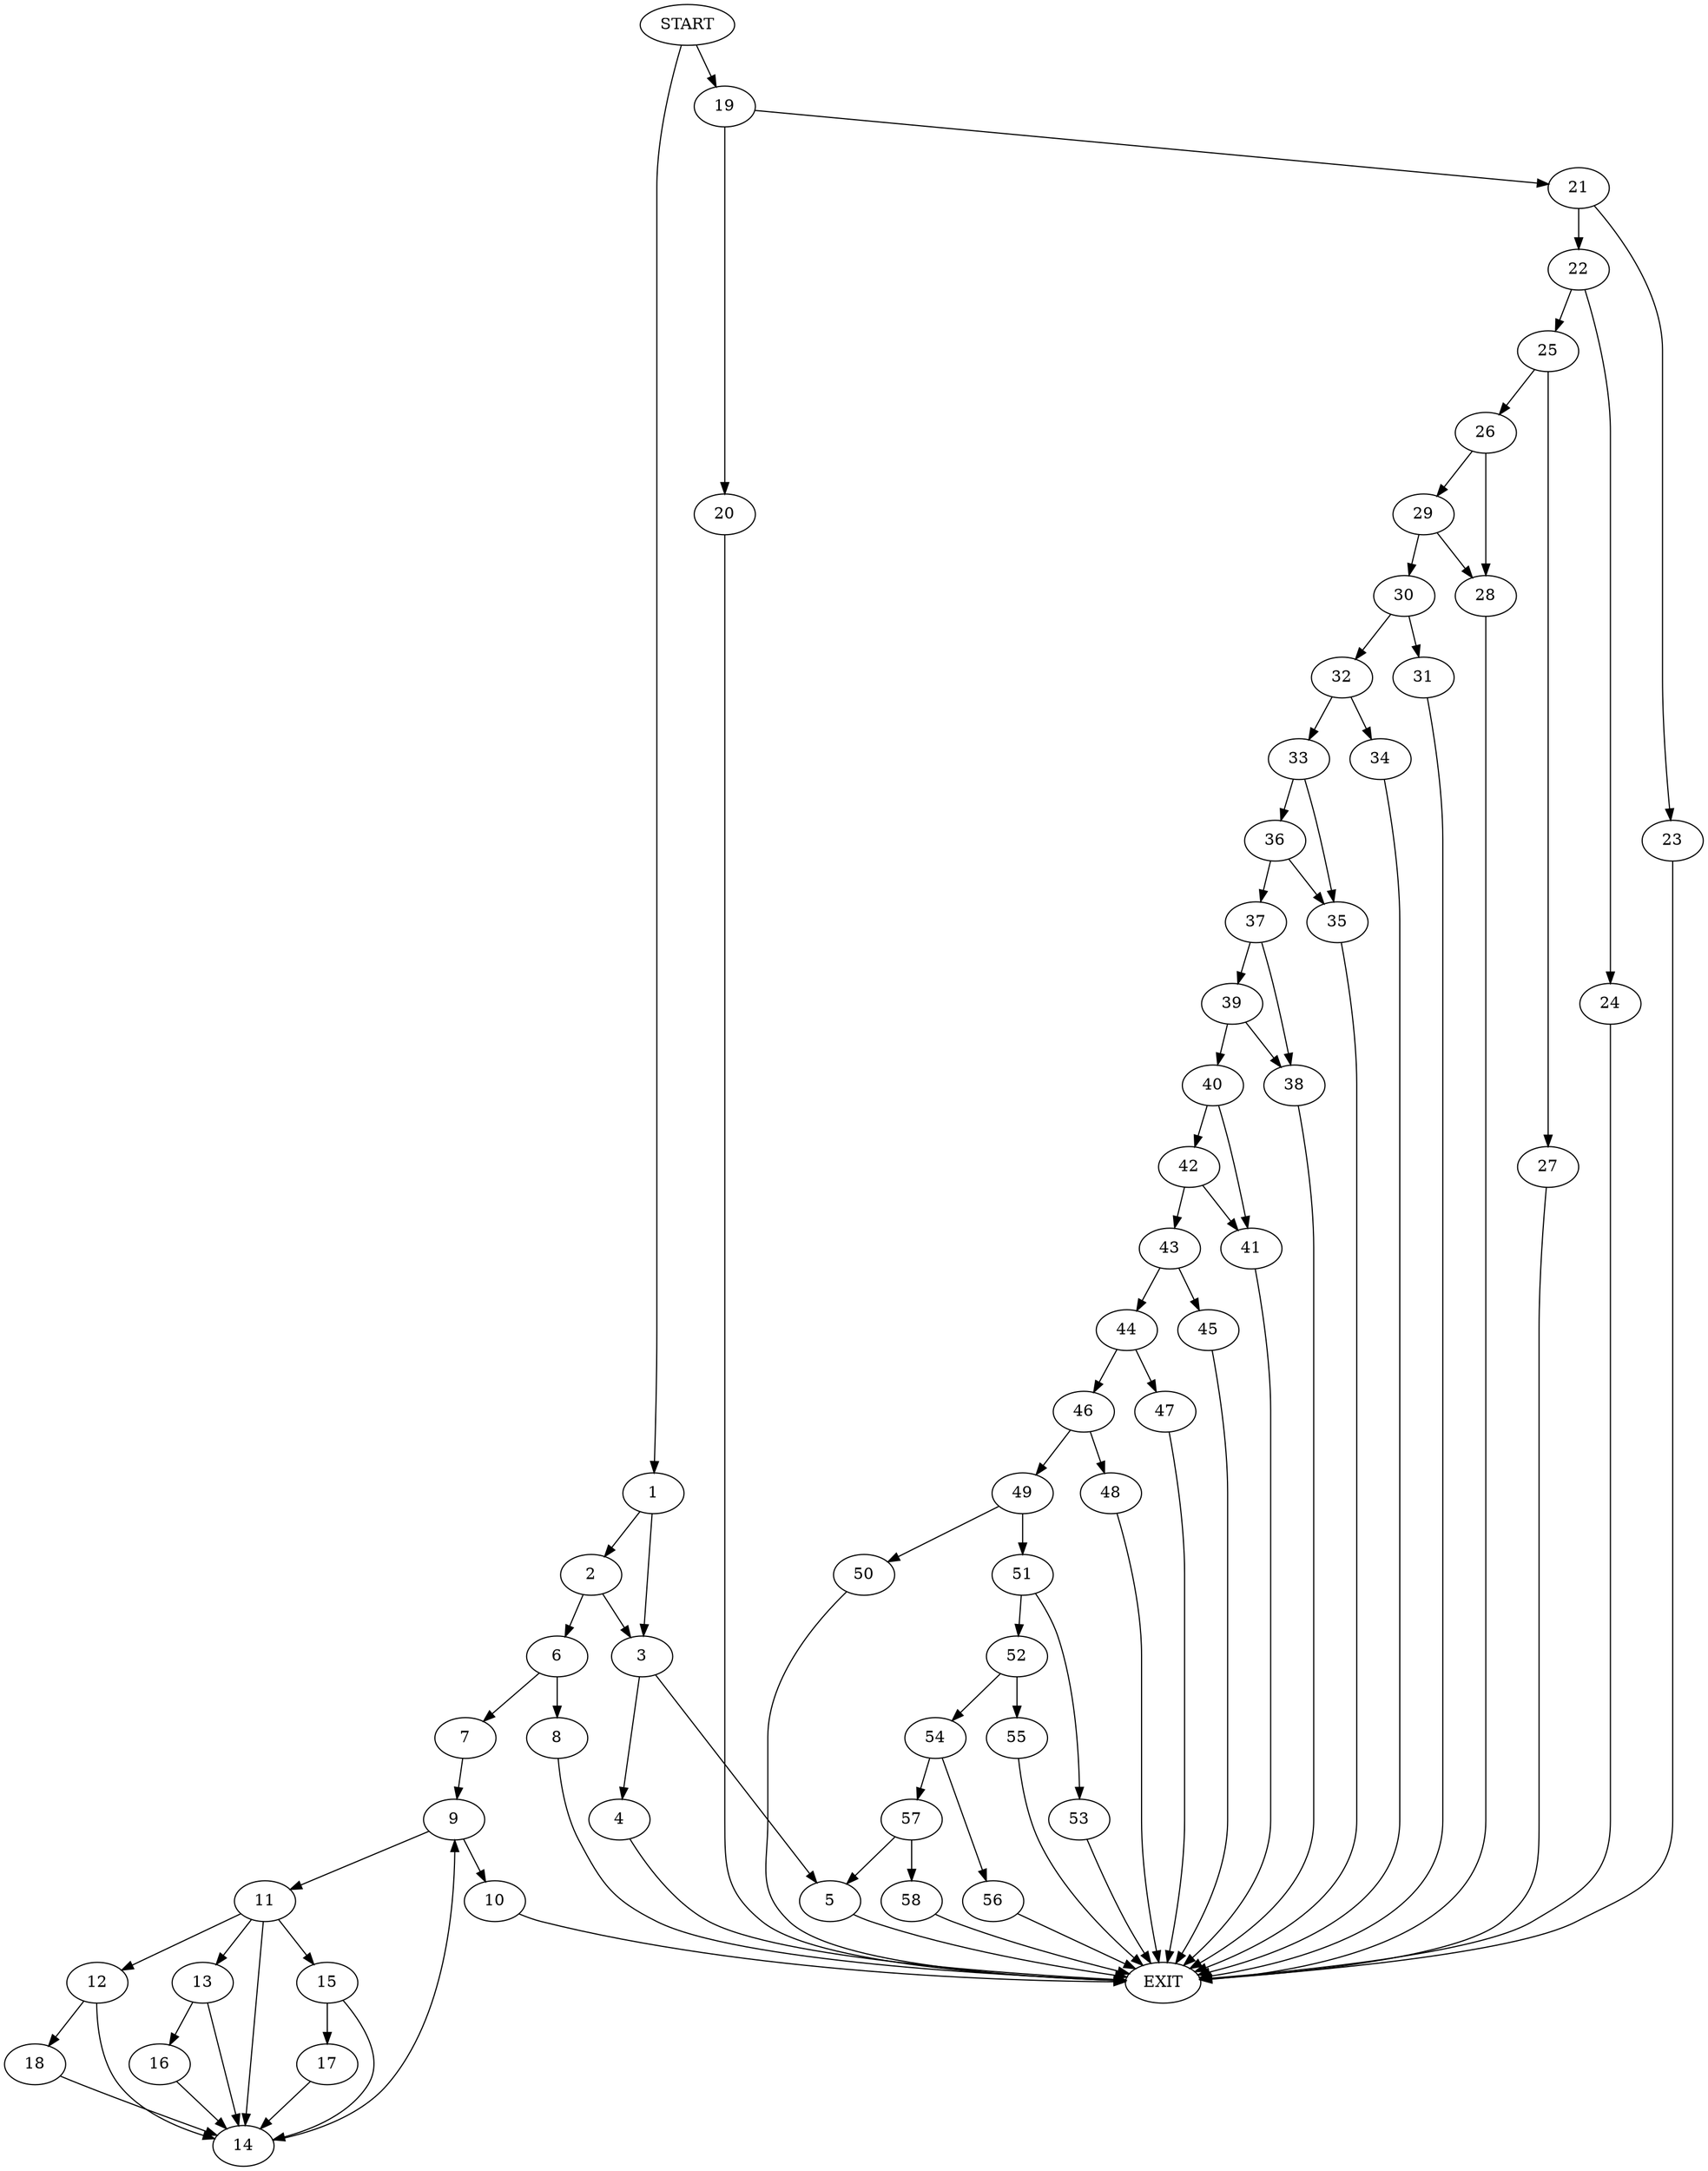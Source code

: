 digraph {
0 [label="START"]
59 [label="EXIT"]
0 -> 1
1 -> 2
1 -> 3
3 -> 4
3 -> 5
2 -> 6
2 -> 3
6 -> 7
6 -> 8
8 -> 59
7 -> 9
9 -> 10
9 -> 11
11 -> 12
11 -> 13
11 -> 14
11 -> 15
10 -> 59
13 -> 14
13 -> 16
14 -> 9
15 -> 17
15 -> 14
12 -> 18
12 -> 14
16 -> 14
18 -> 14
17 -> 14
5 -> 59
4 -> 59
0 -> 19
19 -> 20
19 -> 21
20 -> 59
21 -> 22
21 -> 23
23 -> 59
22 -> 24
22 -> 25
24 -> 59
25 -> 26
25 -> 27
26 -> 28
26 -> 29
27 -> 59
29 -> 28
29 -> 30
28 -> 59
30 -> 31
30 -> 32
32 -> 33
32 -> 34
31 -> 59
34 -> 59
33 -> 35
33 -> 36
35 -> 59
36 -> 35
36 -> 37
37 -> 38
37 -> 39
39 -> 38
39 -> 40
38 -> 59
40 -> 41
40 -> 42
41 -> 59
42 -> 41
42 -> 43
43 -> 44
43 -> 45
45 -> 59
44 -> 46
44 -> 47
47 -> 59
46 -> 48
46 -> 49
49 -> 50
49 -> 51
48 -> 59
51 -> 52
51 -> 53
50 -> 59
53 -> 59
52 -> 54
52 -> 55
55 -> 59
54 -> 56
54 -> 57
57 -> 58
57 -> 5
56 -> 59
58 -> 59
}
